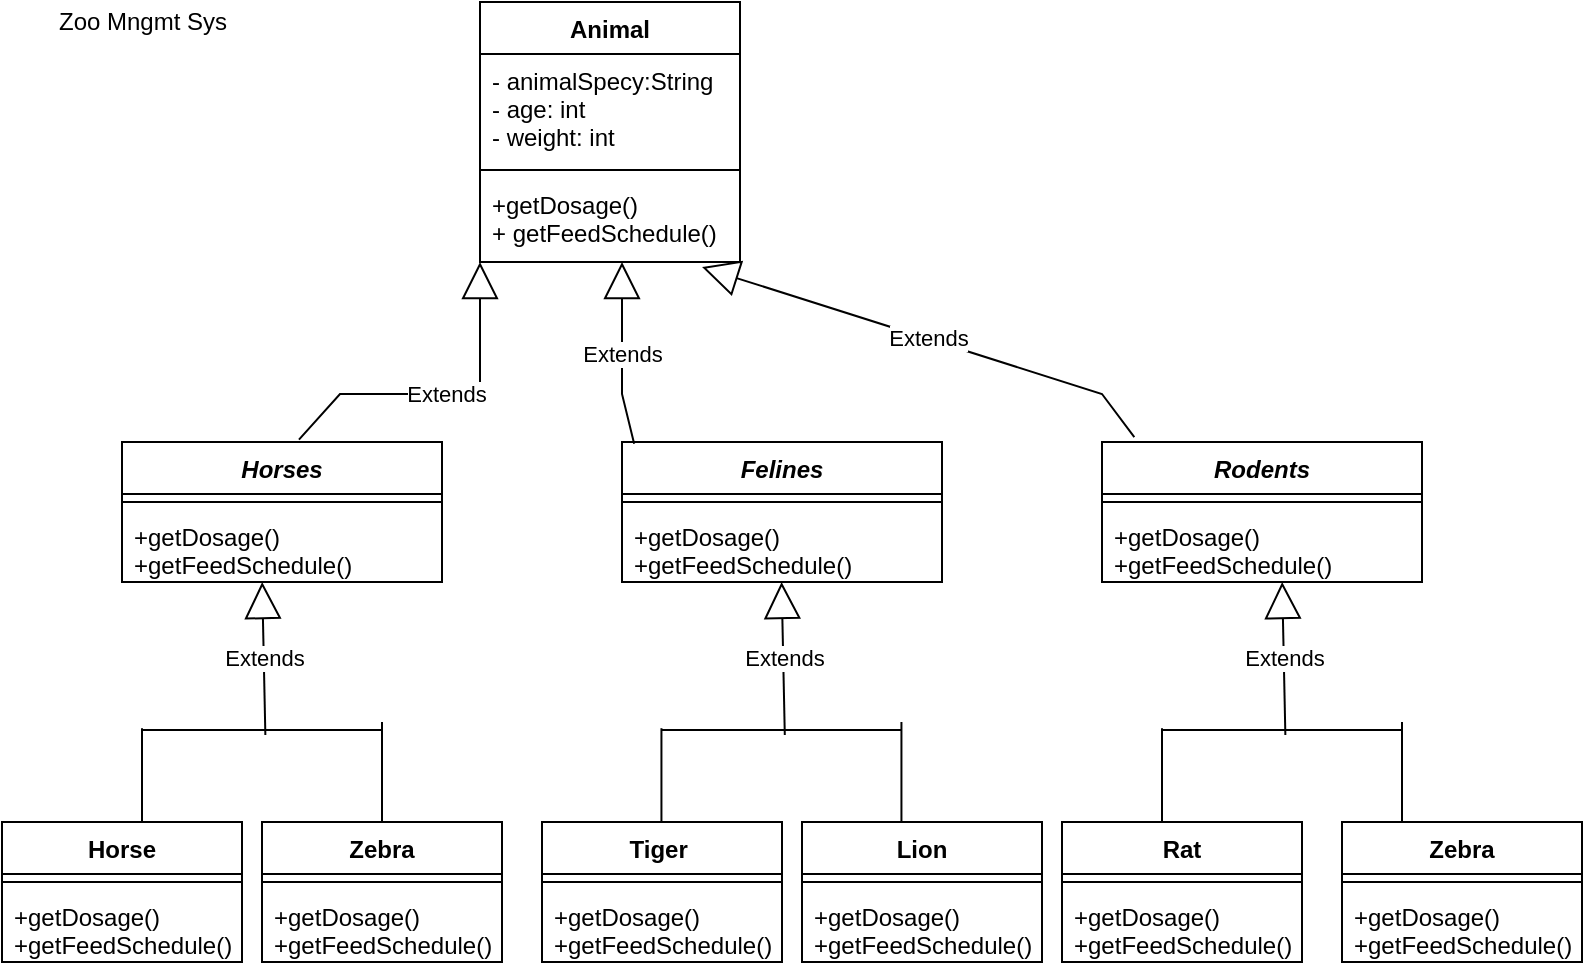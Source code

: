 <mxfile version="17.1.3" type="github"><diagram id="36aF13yDFs3UcPSyIRqD" name="Page-1"><mxGraphModel dx="790" dy="423" grid="1" gridSize="10" guides="1" tooltips="1" connect="1" arrows="1" fold="1" page="1" pageScale="1" pageWidth="850" pageHeight="1100" math="0" shadow="0"><root><mxCell id="0"/><mxCell id="1" parent="0"/><mxCell id="DpNPp84-Sie4ekqWCYw7-1" value="Zoo Mngmt Sys" style="text;html=1;align=center;verticalAlign=middle;resizable=0;points=[];autosize=1;strokeColor=none;fillColor=none;" vertex="1" parent="1"><mxGeometry x="30" y="50" width="100" height="20" as="geometry"/></mxCell><mxCell id="DpNPp84-Sie4ekqWCYw7-4" value="Animal" style="swimlane;fontStyle=1;align=center;verticalAlign=top;childLayout=stackLayout;horizontal=1;startSize=26;horizontalStack=0;resizeParent=1;resizeParentMax=0;resizeLast=0;collapsible=1;marginBottom=0;" vertex="1" parent="1"><mxGeometry x="249" y="50" width="130" height="130" as="geometry"/></mxCell><mxCell id="DpNPp84-Sie4ekqWCYw7-5" value="- animalSpecy:String&#10;- age: int&#10;- weight: int" style="text;strokeColor=none;fillColor=none;align=left;verticalAlign=top;spacingLeft=4;spacingRight=4;overflow=hidden;rotatable=0;points=[[0,0.5],[1,0.5]];portConstraint=eastwest;" vertex="1" parent="DpNPp84-Sie4ekqWCYw7-4"><mxGeometry y="26" width="130" height="54" as="geometry"/></mxCell><mxCell id="DpNPp84-Sie4ekqWCYw7-6" value="" style="line;strokeWidth=1;fillColor=none;align=left;verticalAlign=middle;spacingTop=-1;spacingLeft=3;spacingRight=3;rotatable=0;labelPosition=right;points=[];portConstraint=eastwest;" vertex="1" parent="DpNPp84-Sie4ekqWCYw7-4"><mxGeometry y="80" width="130" height="8" as="geometry"/></mxCell><mxCell id="DpNPp84-Sie4ekqWCYw7-7" value="+getDosage()&#10;+ getFeedSchedule()" style="text;strokeColor=none;fillColor=none;align=left;verticalAlign=top;spacingLeft=4;spacingRight=4;overflow=hidden;rotatable=0;points=[[0,0.5],[1,0.5]];portConstraint=eastwest;" vertex="1" parent="DpNPp84-Sie4ekqWCYw7-4"><mxGeometry y="88" width="130" height="42" as="geometry"/></mxCell><mxCell id="DpNPp84-Sie4ekqWCYw7-8" value="Extends" style="endArrow=block;endSize=16;endFill=0;html=1;rounded=0;exitX=0.553;exitY=-0.017;exitDx=0;exitDy=0;exitPerimeter=0;" edge="1" parent="1" source="DpNPp84-Sie4ekqWCYw7-10"><mxGeometry width="160" relative="1" as="geometry"><mxPoint x="179" y="306" as="sourcePoint"/><mxPoint x="249" y="180.0" as="targetPoint"/><Array as="points"><mxPoint x="179" y="246"/><mxPoint x="199" y="246"/><mxPoint x="249" y="246"/></Array></mxGeometry></mxCell><mxCell id="DpNPp84-Sie4ekqWCYw7-10" value="Horses" style="swimlane;fontStyle=3;align=center;verticalAlign=top;childLayout=stackLayout;horizontal=1;startSize=26;horizontalStack=0;resizeParent=1;resizeParentMax=0;resizeLast=0;collapsible=1;marginBottom=0;" vertex="1" parent="1"><mxGeometry x="70" y="270" width="160" height="70" as="geometry"/></mxCell><mxCell id="DpNPp84-Sie4ekqWCYw7-12" value="" style="line;strokeWidth=1;fillColor=none;align=left;verticalAlign=middle;spacingTop=-1;spacingLeft=3;spacingRight=3;rotatable=0;labelPosition=right;points=[];portConstraint=eastwest;" vertex="1" parent="DpNPp84-Sie4ekqWCYw7-10"><mxGeometry y="26" width="160" height="8" as="geometry"/></mxCell><mxCell id="DpNPp84-Sie4ekqWCYw7-13" value="+getDosage()&#10;+getFeedSchedule()" style="text;strokeColor=none;fillColor=none;align=left;verticalAlign=top;spacingLeft=4;spacingRight=4;overflow=hidden;rotatable=0;points=[[0,0.5],[1,0.5]];portConstraint=eastwest;" vertex="1" parent="DpNPp84-Sie4ekqWCYw7-10"><mxGeometry y="34" width="160" height="36" as="geometry"/></mxCell><mxCell id="DpNPp84-Sie4ekqWCYw7-14" value="Felines" style="swimlane;fontStyle=3;align=center;verticalAlign=top;childLayout=stackLayout;horizontal=1;startSize=26;horizontalStack=0;resizeParent=1;resizeParentMax=0;resizeLast=0;collapsible=1;marginBottom=0;" vertex="1" parent="1"><mxGeometry x="320" y="270" width="160" height="70" as="geometry"/></mxCell><mxCell id="DpNPp84-Sie4ekqWCYw7-15" value="" style="line;strokeWidth=1;fillColor=none;align=left;verticalAlign=middle;spacingTop=-1;spacingLeft=3;spacingRight=3;rotatable=0;labelPosition=right;points=[];portConstraint=eastwest;" vertex="1" parent="DpNPp84-Sie4ekqWCYw7-14"><mxGeometry y="26" width="160" height="8" as="geometry"/></mxCell><mxCell id="DpNPp84-Sie4ekqWCYw7-16" value="+getDosage()&#10;+getFeedSchedule()" style="text;strokeColor=none;fillColor=none;align=left;verticalAlign=top;spacingLeft=4;spacingRight=4;overflow=hidden;rotatable=0;points=[[0,0.5],[1,0.5]];portConstraint=eastwest;" vertex="1" parent="DpNPp84-Sie4ekqWCYw7-14"><mxGeometry y="34" width="160" height="36" as="geometry"/></mxCell><mxCell id="DpNPp84-Sie4ekqWCYw7-17" value="Rodents" style="swimlane;fontStyle=3;align=center;verticalAlign=top;childLayout=stackLayout;horizontal=1;startSize=26;horizontalStack=0;resizeParent=1;resizeParentMax=0;resizeLast=0;collapsible=1;marginBottom=0;" vertex="1" parent="1"><mxGeometry x="560" y="270" width="160" height="70" as="geometry"/></mxCell><mxCell id="DpNPp84-Sie4ekqWCYw7-18" value="" style="line;strokeWidth=1;fillColor=none;align=left;verticalAlign=middle;spacingTop=-1;spacingLeft=3;spacingRight=3;rotatable=0;labelPosition=right;points=[];portConstraint=eastwest;" vertex="1" parent="DpNPp84-Sie4ekqWCYw7-17"><mxGeometry y="26" width="160" height="8" as="geometry"/></mxCell><mxCell id="DpNPp84-Sie4ekqWCYw7-19" value="+getDosage()&#10;+getFeedSchedule()" style="text;strokeColor=none;fillColor=none;align=left;verticalAlign=top;spacingLeft=4;spacingRight=4;overflow=hidden;rotatable=0;points=[[0,0.5],[1,0.5]];portConstraint=eastwest;" vertex="1" parent="DpNPp84-Sie4ekqWCYw7-17"><mxGeometry y="34" width="160" height="36" as="geometry"/></mxCell><mxCell id="DpNPp84-Sie4ekqWCYw7-20" value="Extends" style="endArrow=block;endSize=16;endFill=0;html=1;rounded=0;exitX=0.038;exitY=0.013;exitDx=0;exitDy=0;exitPerimeter=0;" edge="1" parent="1" source="DpNPp84-Sie4ekqWCYw7-14"><mxGeometry width="160" relative="1" as="geometry"><mxPoint x="229.48" y="268.81" as="sourcePoint"/><mxPoint x="320" y="180.0" as="targetPoint"/><Array as="points"><mxPoint x="320" y="246"/></Array></mxGeometry></mxCell><mxCell id="DpNPp84-Sie4ekqWCYw7-21" value="Extends" style="endArrow=block;endSize=16;endFill=0;html=1;rounded=0;exitX=0.101;exitY=-0.035;exitDx=0;exitDy=0;exitPerimeter=0;entryX=0.854;entryY=1.061;entryDx=0;entryDy=0;entryPerimeter=0;" edge="1" parent="1" source="DpNPp84-Sie4ekqWCYw7-17" target="DpNPp84-Sie4ekqWCYw7-7"><mxGeometry width="160" relative="1" as="geometry"><mxPoint x="566.08" y="270.91" as="sourcePoint"/><mxPoint x="560" y="180.0" as="targetPoint"/><Array as="points"><mxPoint x="560" y="246"/></Array></mxGeometry></mxCell><mxCell id="DpNPp84-Sie4ekqWCYw7-22" value="Extends" style="endArrow=block;endSize=16;endFill=0;html=1;rounded=0;entryX=0.438;entryY=1;entryDx=0;entryDy=0;entryPerimeter=0;exitX=0.514;exitY=0.806;exitDx=0;exitDy=0;exitPerimeter=0;" edge="1" parent="1" source="DpNPp84-Sie4ekqWCYw7-23" target="DpNPp84-Sie4ekqWCYw7-13"><mxGeometry width="160" relative="1" as="geometry"><mxPoint x="140" y="410" as="sourcePoint"/><mxPoint x="180" y="390" as="targetPoint"/></mxGeometry></mxCell><mxCell id="DpNPp84-Sie4ekqWCYw7-23" value="" style="line;strokeWidth=1;fillColor=none;align=left;verticalAlign=middle;spacingTop=-1;spacingLeft=3;spacingRight=3;rotatable=0;labelPosition=right;points=[];portConstraint=eastwest;" vertex="1" parent="1"><mxGeometry x="80" y="410" width="120" height="8" as="geometry"/></mxCell><mxCell id="DpNPp84-Sie4ekqWCYw7-25" value="" style="endArrow=none;html=1;rounded=0;entryX=0;entryY=0.389;entryDx=0;entryDy=0;entryPerimeter=0;" edge="1" parent="1" target="DpNPp84-Sie4ekqWCYw7-23"><mxGeometry width="50" height="50" relative="1" as="geometry"><mxPoint x="80" y="460" as="sourcePoint"/><mxPoint x="80" y="418" as="targetPoint"/></mxGeometry></mxCell><mxCell id="DpNPp84-Sie4ekqWCYw7-26" value="" style="endArrow=none;html=1;rounded=0;entryX=1;entryY=0;entryDx=0;entryDy=0;entryPerimeter=0;" edge="1" parent="1" target="DpNPp84-Sie4ekqWCYw7-23"><mxGeometry width="50" height="50" relative="1" as="geometry"><mxPoint x="200" y="460" as="sourcePoint"/><mxPoint x="200" y="420" as="targetPoint"/></mxGeometry></mxCell><mxCell id="DpNPp84-Sie4ekqWCYw7-27" value="Horse" style="swimlane;fontStyle=1;align=center;verticalAlign=top;childLayout=stackLayout;horizontal=1;startSize=26;horizontalStack=0;resizeParent=1;resizeParentMax=0;resizeLast=0;collapsible=1;marginBottom=0;" vertex="1" parent="1"><mxGeometry x="10" y="460" width="120" height="70" as="geometry"/></mxCell><mxCell id="DpNPp84-Sie4ekqWCYw7-28" value="" style="line;strokeWidth=1;fillColor=none;align=left;verticalAlign=middle;spacingTop=-1;spacingLeft=3;spacingRight=3;rotatable=0;labelPosition=right;points=[];portConstraint=eastwest;" vertex="1" parent="DpNPp84-Sie4ekqWCYw7-27"><mxGeometry y="26" width="120" height="8" as="geometry"/></mxCell><mxCell id="DpNPp84-Sie4ekqWCYw7-29" value="+getDosage()&#10;+getFeedSchedule()" style="text;strokeColor=none;fillColor=none;align=left;verticalAlign=top;spacingLeft=4;spacingRight=4;overflow=hidden;rotatable=0;points=[[0,0.5],[1,0.5]];portConstraint=eastwest;" vertex="1" parent="DpNPp84-Sie4ekqWCYw7-27"><mxGeometry y="34" width="120" height="36" as="geometry"/></mxCell><mxCell id="DpNPp84-Sie4ekqWCYw7-30" value="Zebra" style="swimlane;fontStyle=1;align=center;verticalAlign=top;childLayout=stackLayout;horizontal=1;startSize=26;horizontalStack=0;resizeParent=1;resizeParentMax=0;resizeLast=0;collapsible=1;marginBottom=0;" vertex="1" parent="1"><mxGeometry x="140" y="460" width="120" height="70" as="geometry"/></mxCell><mxCell id="DpNPp84-Sie4ekqWCYw7-31" value="" style="line;strokeWidth=1;fillColor=none;align=left;verticalAlign=middle;spacingTop=-1;spacingLeft=3;spacingRight=3;rotatable=0;labelPosition=right;points=[];portConstraint=eastwest;" vertex="1" parent="DpNPp84-Sie4ekqWCYw7-30"><mxGeometry y="26" width="120" height="8" as="geometry"/></mxCell><mxCell id="DpNPp84-Sie4ekqWCYw7-32" value="+getDosage()&#10;+getFeedSchedule()" style="text;strokeColor=none;fillColor=none;align=left;verticalAlign=top;spacingLeft=4;spacingRight=4;overflow=hidden;rotatable=0;points=[[0,0.5],[1,0.5]];portConstraint=eastwest;" vertex="1" parent="DpNPp84-Sie4ekqWCYw7-30"><mxGeometry y="34" width="120" height="36" as="geometry"/></mxCell><mxCell id="DpNPp84-Sie4ekqWCYw7-41" value="Extends" style="endArrow=block;endSize=16;endFill=0;html=1;rounded=0;entryX=0.438;entryY=1;entryDx=0;entryDy=0;entryPerimeter=0;exitX=0.514;exitY=0.806;exitDx=0;exitDy=0;exitPerimeter=0;" edge="1" parent="1" source="DpNPp84-Sie4ekqWCYw7-42"><mxGeometry width="160" relative="1" as="geometry"><mxPoint x="399.72" y="410" as="sourcePoint"/><mxPoint x="399.8" y="340" as="targetPoint"/></mxGeometry></mxCell><mxCell id="DpNPp84-Sie4ekqWCYw7-42" value="" style="line;strokeWidth=1;fillColor=none;align=left;verticalAlign=middle;spacingTop=-1;spacingLeft=3;spacingRight=3;rotatable=0;labelPosition=right;points=[];portConstraint=eastwest;" vertex="1" parent="1"><mxGeometry x="339.72" y="410" width="120" height="8" as="geometry"/></mxCell><mxCell id="DpNPp84-Sie4ekqWCYw7-43" value="" style="endArrow=none;html=1;rounded=0;entryX=0;entryY=0.389;entryDx=0;entryDy=0;entryPerimeter=0;" edge="1" parent="1" target="DpNPp84-Sie4ekqWCYw7-42"><mxGeometry width="50" height="50" relative="1" as="geometry"><mxPoint x="339.72" y="460" as="sourcePoint"/><mxPoint x="339.72" y="418" as="targetPoint"/></mxGeometry></mxCell><mxCell id="DpNPp84-Sie4ekqWCYw7-44" value="" style="endArrow=none;html=1;rounded=0;entryX=1;entryY=0;entryDx=0;entryDy=0;entryPerimeter=0;" edge="1" parent="1" target="DpNPp84-Sie4ekqWCYw7-42"><mxGeometry width="50" height="50" relative="1" as="geometry"><mxPoint x="459.72" y="460" as="sourcePoint"/><mxPoint x="459.72" y="420" as="targetPoint"/></mxGeometry></mxCell><mxCell id="DpNPp84-Sie4ekqWCYw7-45" value="Extends" style="endArrow=block;endSize=16;endFill=0;html=1;rounded=0;entryX=0.438;entryY=1;entryDx=0;entryDy=0;entryPerimeter=0;exitX=0.514;exitY=0.806;exitDx=0;exitDy=0;exitPerimeter=0;" edge="1" parent="1" source="DpNPp84-Sie4ekqWCYw7-46"><mxGeometry width="160" relative="1" as="geometry"><mxPoint x="650" y="410" as="sourcePoint"/><mxPoint x="650.08" y="340" as="targetPoint"/></mxGeometry></mxCell><mxCell id="DpNPp84-Sie4ekqWCYw7-46" value="" style="line;strokeWidth=1;fillColor=none;align=left;verticalAlign=middle;spacingTop=-1;spacingLeft=3;spacingRight=3;rotatable=0;labelPosition=right;points=[];portConstraint=eastwest;" vertex="1" parent="1"><mxGeometry x="590" y="410" width="120" height="8" as="geometry"/></mxCell><mxCell id="DpNPp84-Sie4ekqWCYw7-47" value="" style="endArrow=none;html=1;rounded=0;entryX=0;entryY=0.389;entryDx=0;entryDy=0;entryPerimeter=0;" edge="1" parent="1" target="DpNPp84-Sie4ekqWCYw7-46"><mxGeometry width="50" height="50" relative="1" as="geometry"><mxPoint x="590" y="460" as="sourcePoint"/><mxPoint x="590" y="418" as="targetPoint"/></mxGeometry></mxCell><mxCell id="DpNPp84-Sie4ekqWCYw7-48" value="" style="endArrow=none;html=1;rounded=0;entryX=1;entryY=0;entryDx=0;entryDy=0;entryPerimeter=0;" edge="1" parent="1" target="DpNPp84-Sie4ekqWCYw7-46"><mxGeometry width="50" height="50" relative="1" as="geometry"><mxPoint x="710" y="460" as="sourcePoint"/><mxPoint x="710" y="420" as="targetPoint"/></mxGeometry></mxCell><mxCell id="DpNPp84-Sie4ekqWCYw7-49" value="Tiger " style="swimlane;fontStyle=1;align=center;verticalAlign=top;childLayout=stackLayout;horizontal=1;startSize=26;horizontalStack=0;resizeParent=1;resizeParentMax=0;resizeLast=0;collapsible=1;marginBottom=0;" vertex="1" parent="1"><mxGeometry x="280" y="460" width="120" height="70" as="geometry"/></mxCell><mxCell id="DpNPp84-Sie4ekqWCYw7-50" value="" style="line;strokeWidth=1;fillColor=none;align=left;verticalAlign=middle;spacingTop=-1;spacingLeft=3;spacingRight=3;rotatable=0;labelPosition=right;points=[];portConstraint=eastwest;" vertex="1" parent="DpNPp84-Sie4ekqWCYw7-49"><mxGeometry y="26" width="120" height="8" as="geometry"/></mxCell><mxCell id="DpNPp84-Sie4ekqWCYw7-51" value="+getDosage()&#10;+getFeedSchedule()" style="text;strokeColor=none;fillColor=none;align=left;verticalAlign=top;spacingLeft=4;spacingRight=4;overflow=hidden;rotatable=0;points=[[0,0.5],[1,0.5]];portConstraint=eastwest;" vertex="1" parent="DpNPp84-Sie4ekqWCYw7-49"><mxGeometry y="34" width="120" height="36" as="geometry"/></mxCell><mxCell id="DpNPp84-Sie4ekqWCYw7-52" value="Lion" style="swimlane;fontStyle=1;align=center;verticalAlign=top;childLayout=stackLayout;horizontal=1;startSize=26;horizontalStack=0;resizeParent=1;resizeParentMax=0;resizeLast=0;collapsible=1;marginBottom=0;" vertex="1" parent="1"><mxGeometry x="410" y="460" width="120" height="70" as="geometry"/></mxCell><mxCell id="DpNPp84-Sie4ekqWCYw7-53" value="" style="line;strokeWidth=1;fillColor=none;align=left;verticalAlign=middle;spacingTop=-1;spacingLeft=3;spacingRight=3;rotatable=0;labelPosition=right;points=[];portConstraint=eastwest;" vertex="1" parent="DpNPp84-Sie4ekqWCYw7-52"><mxGeometry y="26" width="120" height="8" as="geometry"/></mxCell><mxCell id="DpNPp84-Sie4ekqWCYw7-54" value="+getDosage()&#10;+getFeedSchedule()" style="text;strokeColor=none;fillColor=none;align=left;verticalAlign=top;spacingLeft=4;spacingRight=4;overflow=hidden;rotatable=0;points=[[0,0.5],[1,0.5]];portConstraint=eastwest;" vertex="1" parent="DpNPp84-Sie4ekqWCYw7-52"><mxGeometry y="34" width="120" height="36" as="geometry"/></mxCell><mxCell id="DpNPp84-Sie4ekqWCYw7-55" value="Rat" style="swimlane;fontStyle=1;align=center;verticalAlign=top;childLayout=stackLayout;horizontal=1;startSize=26;horizontalStack=0;resizeParent=1;resizeParentMax=0;resizeLast=0;collapsible=1;marginBottom=0;" vertex="1" parent="1"><mxGeometry x="540" y="460" width="120" height="70" as="geometry"/></mxCell><mxCell id="DpNPp84-Sie4ekqWCYw7-56" value="" style="line;strokeWidth=1;fillColor=none;align=left;verticalAlign=middle;spacingTop=-1;spacingLeft=3;spacingRight=3;rotatable=0;labelPosition=right;points=[];portConstraint=eastwest;" vertex="1" parent="DpNPp84-Sie4ekqWCYw7-55"><mxGeometry y="26" width="120" height="8" as="geometry"/></mxCell><mxCell id="DpNPp84-Sie4ekqWCYw7-57" value="+getDosage()&#10;+getFeedSchedule()" style="text;strokeColor=none;fillColor=none;align=left;verticalAlign=top;spacingLeft=4;spacingRight=4;overflow=hidden;rotatable=0;points=[[0,0.5],[1,0.5]];portConstraint=eastwest;" vertex="1" parent="DpNPp84-Sie4ekqWCYw7-55"><mxGeometry y="34" width="120" height="36" as="geometry"/></mxCell><mxCell id="DpNPp84-Sie4ekqWCYw7-58" value="Zebra" style="swimlane;fontStyle=1;align=center;verticalAlign=top;childLayout=stackLayout;horizontal=1;startSize=26;horizontalStack=0;resizeParent=1;resizeParentMax=0;resizeLast=0;collapsible=1;marginBottom=0;" vertex="1" parent="1"><mxGeometry x="680" y="460" width="120" height="70" as="geometry"/></mxCell><mxCell id="DpNPp84-Sie4ekqWCYw7-59" value="" style="line;strokeWidth=1;fillColor=none;align=left;verticalAlign=middle;spacingTop=-1;spacingLeft=3;spacingRight=3;rotatable=0;labelPosition=right;points=[];portConstraint=eastwest;" vertex="1" parent="DpNPp84-Sie4ekqWCYw7-58"><mxGeometry y="26" width="120" height="8" as="geometry"/></mxCell><mxCell id="DpNPp84-Sie4ekqWCYw7-60" value="+getDosage()&#10;+getFeedSchedule()" style="text;strokeColor=none;fillColor=none;align=left;verticalAlign=top;spacingLeft=4;spacingRight=4;overflow=hidden;rotatable=0;points=[[0,0.5],[1,0.5]];portConstraint=eastwest;" vertex="1" parent="DpNPp84-Sie4ekqWCYw7-58"><mxGeometry y="34" width="120" height="36" as="geometry"/></mxCell></root></mxGraphModel></diagram></mxfile>